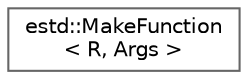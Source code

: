 digraph "Graphical Class Hierarchy"
{
 // LATEX_PDF_SIZE
  bgcolor="transparent";
  edge [fontname=Helvetica,fontsize=10,labelfontname=Helvetica,labelfontsize=10];
  node [fontname=Helvetica,fontsize=10,shape=box,height=0.2,width=0.4];
  rankdir="LR";
  Node0 [id="Node000000",label="estd::MakeFunction\l\< R, Args \>",height=0.2,width=0.4,color="grey40", fillcolor="white", style="filled",URL="$d3/db4/structestd_1_1MakeFunction.html",tooltip=" "];
}
